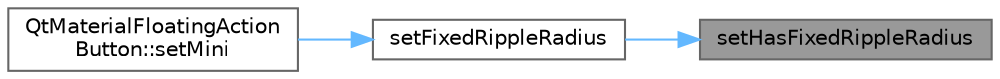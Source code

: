 digraph "setHasFixedRippleRadius"
{
 // LATEX_PDF_SIZE
  bgcolor="transparent";
  edge [fontname=Helvetica,fontsize=10,labelfontname=Helvetica,labelfontsize=10];
  node [fontname=Helvetica,fontsize=10,shape=box,height=0.2,width=0.4];
  rankdir="RL";
  Node1 [id="Node000001",label="setHasFixedRippleRadius",height=0.2,width=0.4,color="gray40", fillcolor="grey60", style="filled", fontcolor="black",tooltip="设置是否使用固定水波纹半径"];
  Node1 -> Node2 [id="edge1_Node000001_Node000002",dir="back",color="steelblue1",style="solid",tooltip=" "];
  Node2 [id="Node000002",label="setFixedRippleRadius",height=0.2,width=0.4,color="grey40", fillcolor="white", style="filled",URL="$class_qt_material_flat_button.html#a97a7b6745491baa766bb5b483568db65",tooltip="设置固定水波纹半径"];
  Node2 -> Node3 [id="edge2_Node000002_Node000003",dir="back",color="steelblue1",style="solid",tooltip=" "];
  Node3 [id="Node000003",label="QtMaterialFloatingAction\lButton::setMini",height=0.2,width=0.4,color="grey40", fillcolor="white", style="filled",URL="$class_qt_material_floating_action_button.html#ac2fdb43c842e8a1a2bf37d4af857cbc8",tooltip="设置迷你模式"];
}
